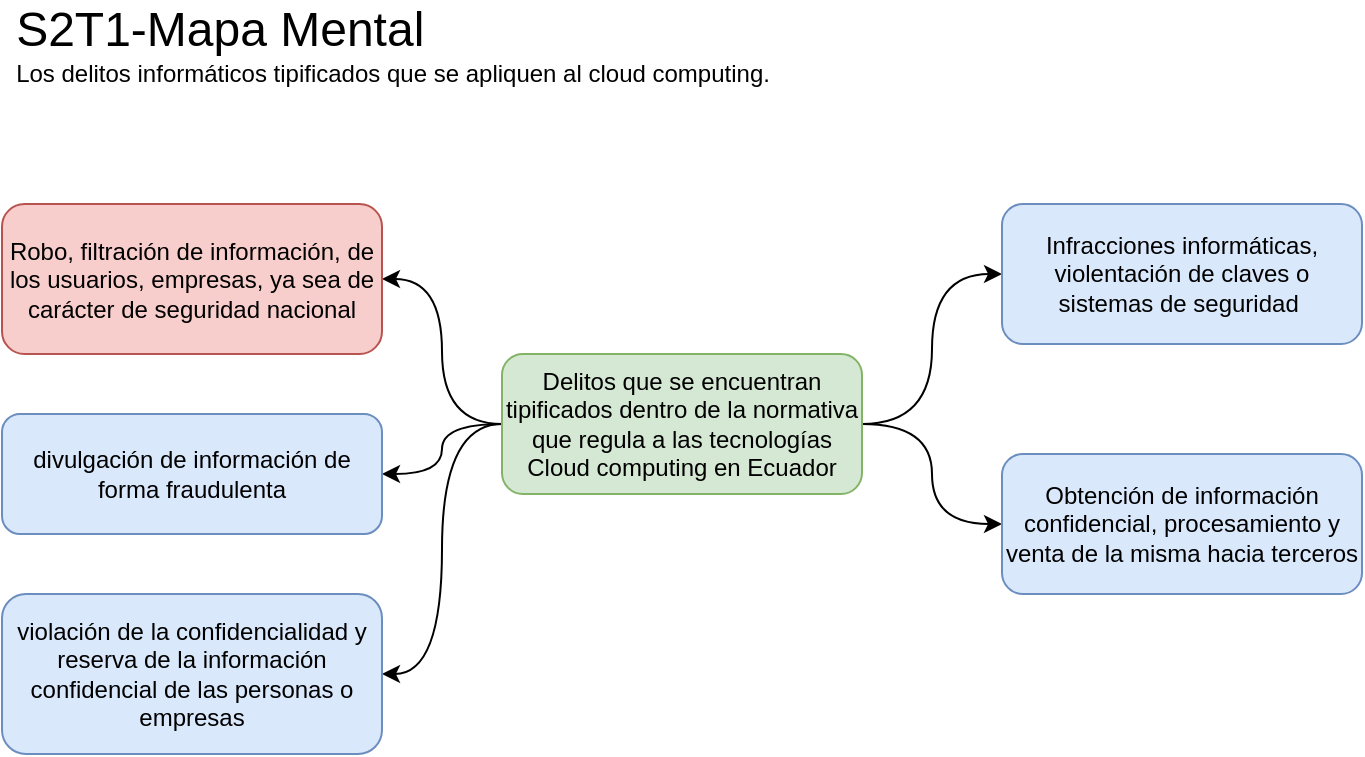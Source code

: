 <mxfile version="14.8.6" type="github">
  <diagram id="zjRdbJUHcIFLECnBz2AV" name="Page-1">
    <mxGraphModel dx="791" dy="376" grid="1" gridSize="10" guides="1" tooltips="1" connect="1" arrows="1" fold="1" page="1" pageScale="1" pageWidth="850" pageHeight="1100" math="0" shadow="0">
      <root>
        <mxCell id="0" />
        <mxCell id="1" parent="0" />
        <mxCell id="qbgrXJLIkIxngC2ZZ1nj-4" style="edgeStyle=orthogonalEdgeStyle;curved=1;rounded=0;orthogonalLoop=1;jettySize=auto;html=1;entryX=1;entryY=0.5;entryDx=0;entryDy=0;" edge="1" parent="1" source="qbgrXJLIkIxngC2ZZ1nj-1" target="qbgrXJLIkIxngC2ZZ1nj-2">
          <mxGeometry relative="1" as="geometry" />
        </mxCell>
        <mxCell id="qbgrXJLIkIxngC2ZZ1nj-7" style="edgeStyle=orthogonalEdgeStyle;curved=1;rounded=0;orthogonalLoop=1;jettySize=auto;html=1;entryX=0;entryY=0.5;entryDx=0;entryDy=0;" edge="1" parent="1" source="qbgrXJLIkIxngC2ZZ1nj-1" target="qbgrXJLIkIxngC2ZZ1nj-6">
          <mxGeometry relative="1" as="geometry" />
        </mxCell>
        <mxCell id="qbgrXJLIkIxngC2ZZ1nj-8" style="edgeStyle=orthogonalEdgeStyle;curved=1;rounded=0;orthogonalLoop=1;jettySize=auto;html=1;entryX=1;entryY=0.5;entryDx=0;entryDy=0;" edge="1" parent="1" source="qbgrXJLIkIxngC2ZZ1nj-1" target="qbgrXJLIkIxngC2ZZ1nj-5">
          <mxGeometry relative="1" as="geometry" />
        </mxCell>
        <mxCell id="qbgrXJLIkIxngC2ZZ1nj-10" style="edgeStyle=orthogonalEdgeStyle;curved=1;rounded=0;orthogonalLoop=1;jettySize=auto;html=1;" edge="1" parent="1" source="qbgrXJLIkIxngC2ZZ1nj-1" target="qbgrXJLIkIxngC2ZZ1nj-9">
          <mxGeometry relative="1" as="geometry" />
        </mxCell>
        <mxCell id="qbgrXJLIkIxngC2ZZ1nj-12" style="edgeStyle=orthogonalEdgeStyle;curved=1;rounded=0;orthogonalLoop=1;jettySize=auto;html=1;entryX=1;entryY=0.5;entryDx=0;entryDy=0;" edge="1" parent="1" source="qbgrXJLIkIxngC2ZZ1nj-1" target="qbgrXJLIkIxngC2ZZ1nj-11">
          <mxGeometry relative="1" as="geometry" />
        </mxCell>
        <mxCell id="qbgrXJLIkIxngC2ZZ1nj-1" value="Delitos que se encuentran tipificados dentro de la normativa que regula a las tecnologías Cloud computing en Ecuador" style="rounded=1;whiteSpace=wrap;html=1;fillColor=#d5e8d4;strokeColor=#82b366;" vertex="1" parent="1">
          <mxGeometry x="320" y="250" width="180" height="70" as="geometry" />
        </mxCell>
        <mxCell id="qbgrXJLIkIxngC2ZZ1nj-2" value="Robo, filtración de información, de los usuarios, empresas, ya sea de carácter de seguridad nacional" style="rounded=1;whiteSpace=wrap;html=1;fillColor=#f8cecc;strokeColor=#b85450;" vertex="1" parent="1">
          <mxGeometry x="70" y="175" width="190" height="75" as="geometry" />
        </mxCell>
        <mxCell id="qbgrXJLIkIxngC2ZZ1nj-5" value="divulgación de información de forma fraudulenta" style="rounded=1;whiteSpace=wrap;html=1;fillColor=#dae8fc;strokeColor=#6c8ebf;" vertex="1" parent="1">
          <mxGeometry x="70" y="280" width="190" height="60" as="geometry" />
        </mxCell>
        <mxCell id="qbgrXJLIkIxngC2ZZ1nj-6" value="Infracciones informáticas, violentación de claves o sistemas de seguridad&amp;nbsp;" style="rounded=1;whiteSpace=wrap;html=1;fillColor=#dae8fc;strokeColor=#6c8ebf;" vertex="1" parent="1">
          <mxGeometry x="570" y="175" width="180" height="70" as="geometry" />
        </mxCell>
        <mxCell id="qbgrXJLIkIxngC2ZZ1nj-9" value="Obtención de información confidencial, procesamiento y venta de la misma hacia terceros" style="rounded=1;whiteSpace=wrap;html=1;fillColor=#dae8fc;strokeColor=#6c8ebf;" vertex="1" parent="1">
          <mxGeometry x="570" y="300" width="180" height="70" as="geometry" />
        </mxCell>
        <mxCell id="qbgrXJLIkIxngC2ZZ1nj-11" value="violación de la confidencialidad y reserva de la información confidencial de las personas o empresas" style="rounded=1;whiteSpace=wrap;html=1;fillColor=#dae8fc;strokeColor=#6c8ebf;" vertex="1" parent="1">
          <mxGeometry x="70" y="370" width="190" height="80" as="geometry" />
        </mxCell>
        <mxCell id="qbgrXJLIkIxngC2ZZ1nj-14" value="&lt;div style=&quot;text-align: left&quot;&gt;&lt;span&gt;&lt;font style=&quot;font-size: 24px&quot;&gt;S2T1-Mapa Mental&lt;/font&gt;&lt;/span&gt;&lt;/div&gt;Los delitos informáticos tipificados que se apliquen al cloud computing." style="text;html=1;align=center;verticalAlign=middle;resizable=0;points=[];autosize=1;strokeColor=none;" vertex="1" parent="1">
          <mxGeometry x="70" y="75" width="390" height="40" as="geometry" />
        </mxCell>
      </root>
    </mxGraphModel>
  </diagram>
</mxfile>
